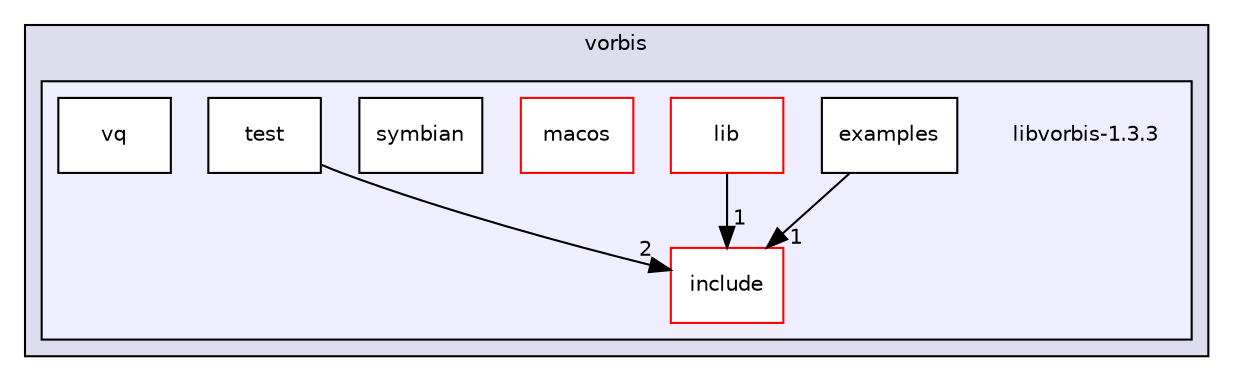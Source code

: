 digraph "vorbis/libvorbis-1.3.3" {
  compound=true
  node [ fontsize="10", fontname="Helvetica"];
  edge [ labelfontsize="10", labelfontname="Helvetica"];
  subgraph clusterdir_004a8bee42395890dcb0f2ad4a25931c {
    graph [ bgcolor="#ddddee", pencolor="black", label="vorbis" fontname="Helvetica", fontsize="10", URL="dir_004a8bee42395890dcb0f2ad4a25931c.html"]
  subgraph clusterdir_465e7e0d29f66b77a98aa16791989bef {
    graph [ bgcolor="#eeeeff", pencolor="black", label="" URL="dir_465e7e0d29f66b77a98aa16791989bef.html"];
    dir_465e7e0d29f66b77a98aa16791989bef [shape=plaintext label="libvorbis-1.3.3"];
    dir_e339544cc8081b091698130080cf07e6 [shape=box label="examples" color="black" fillcolor="white" style="filled" URL="dir_e339544cc8081b091698130080cf07e6.html"];
    dir_a6c070ffc9e4cf684ec5e7de1df8e9e8 [shape=box label="include" color="red" fillcolor="white" style="filled" URL="dir_a6c070ffc9e4cf684ec5e7de1df8e9e8.html"];
    dir_a5987fa2b7b09fbe0958b05a7bff368f [shape=box label="lib" color="red" fillcolor="white" style="filled" URL="dir_a5987fa2b7b09fbe0958b05a7bff368f.html"];
    dir_e3cf3130d4f19e33260447df1e9f5607 [shape=box label="macos" color="red" fillcolor="white" style="filled" URL="dir_e3cf3130d4f19e33260447df1e9f5607.html"];
    dir_a08cd22eabc84b988b04df5833b606e3 [shape=box label="symbian" color="black" fillcolor="white" style="filled" URL="dir_a08cd22eabc84b988b04df5833b606e3.html"];
    dir_94d07d9a60900210ab6042db82377afe [shape=box label="test" color="black" fillcolor="white" style="filled" URL="dir_94d07d9a60900210ab6042db82377afe.html"];
    dir_0d2103ca0a1ce159abcc914a272fbc54 [shape=box label="vq" color="black" fillcolor="white" style="filled" URL="dir_0d2103ca0a1ce159abcc914a272fbc54.html"];
  }
  }
  dir_94d07d9a60900210ab6042db82377afe->dir_a6c070ffc9e4cf684ec5e7de1df8e9e8 [headlabel="2", labeldistance=1.5 headhref="dir_000510_001802.html"];
  dir_e339544cc8081b091698130080cf07e6->dir_a6c070ffc9e4cf684ec5e7de1df8e9e8 [headlabel="1", labeldistance=1.5 headhref="dir_001796_001802.html"];
  dir_a5987fa2b7b09fbe0958b05a7bff368f->dir_a6c070ffc9e4cf684ec5e7de1df8e9e8 [headlabel="1", labeldistance=1.5 headhref="dir_001805_001802.html"];
}
